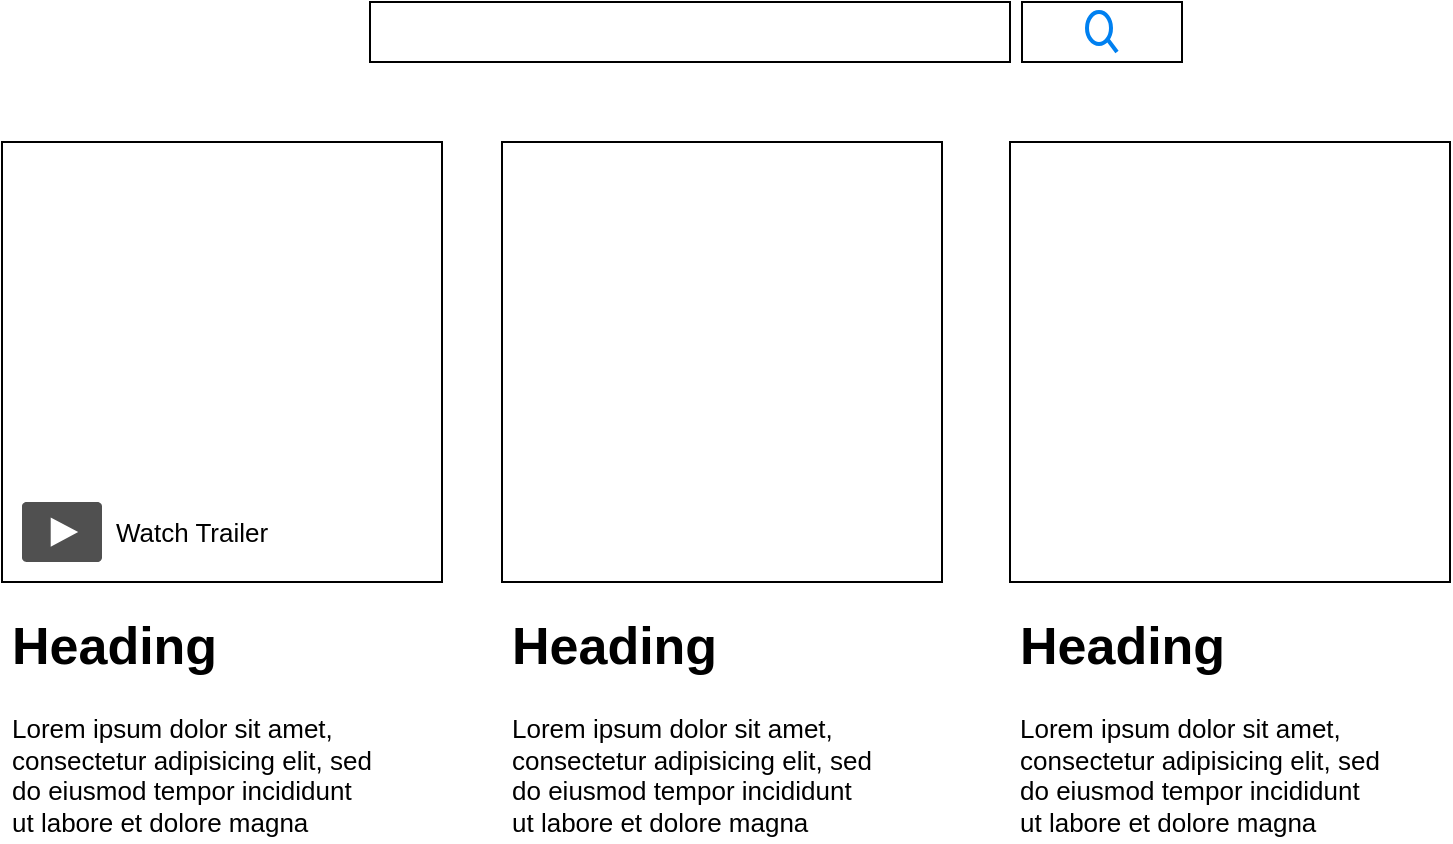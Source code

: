 <mxfile version="14.1.8" type="device" pages="2"><diagram id="L4m6o6ScoaSyILYXmEJ1" name="Home"><mxGraphModel dx="1086" dy="846" grid="1" gridSize="10" guides="1" tooltips="1" connect="1" arrows="1" fold="1" page="1" pageScale="1" pageWidth="827" pageHeight="1169" math="0" shadow="0"><root><mxCell id="PxkbA0bCx9F4Ctq8A_w2-0"/><mxCell id="PxkbA0bCx9F4Ctq8A_w2-1" parent="PxkbA0bCx9F4Ctq8A_w2-0"/><mxCell id="S044pWQDaUTVpLyoLvI_-0" value="" style="rounded=0;whiteSpace=wrap;html=1;" vertex="1" parent="PxkbA0bCx9F4Ctq8A_w2-1"><mxGeometry x="224" y="30" width="320" height="30" as="geometry"/></mxCell><mxCell id="S044pWQDaUTVpLyoLvI_-1" value="" style="rounded=0;whiteSpace=wrap;html=1;" vertex="1" parent="PxkbA0bCx9F4Ctq8A_w2-1"><mxGeometry x="550" y="30" width="80" height="30" as="geometry"/></mxCell><mxCell id="S044pWQDaUTVpLyoLvI_-2" value="" style="html=1;verticalLabelPosition=bottom;align=center;labelBackgroundColor=#ffffff;verticalAlign=top;strokeWidth=2;strokeColor=#0080F0;shadow=0;dashed=0;shape=mxgraph.ios7.icons.looking_glass;fontSize=13;" vertex="1" parent="PxkbA0bCx9F4Ctq8A_w2-1"><mxGeometry x="582.5" y="35" width="15" height="20" as="geometry"/></mxCell><mxCell id="S044pWQDaUTVpLyoLvI_-3" value="" style="whiteSpace=wrap;html=1;aspect=fixed;fontSize=13;align=left;" vertex="1" parent="PxkbA0bCx9F4Ctq8A_w2-1"><mxGeometry x="40" y="100" width="220" height="220" as="geometry"/></mxCell><mxCell id="S044pWQDaUTVpLyoLvI_-6" value="&lt;h1&gt;Heading&lt;/h1&gt;&lt;p&gt;Lorem ipsum dolor sit amet, consectetur adipisicing elit, sed do eiusmod tempor incididunt ut labore et dolore magna aliqua.&lt;/p&gt;" style="text;html=1;strokeColor=none;fillColor=none;spacing=5;spacingTop=-20;whiteSpace=wrap;overflow=hidden;rounded=0;fontSize=13;align=left;" vertex="1" parent="PxkbA0bCx9F4Ctq8A_w2-1"><mxGeometry x="40" y="330" width="190" height="120" as="geometry"/></mxCell><mxCell id="S044pWQDaUTVpLyoLvI_-7" value="" style="pointerEvents=1;shadow=0;dashed=0;html=1;strokeColor=none;fillColor=#505050;labelPosition=center;verticalLabelPosition=bottom;verticalAlign=top;outlineConnect=0;align=center;shape=mxgraph.office.concepts.video_play;fontSize=13;" vertex="1" parent="PxkbA0bCx9F4Ctq8A_w2-1"><mxGeometry x="50" y="280" width="40" height="30" as="geometry"/></mxCell><UserObject label="Watch Trailer" placeholders="1" id="S044pWQDaUTVpLyoLvI_-8"><mxCell style="text;html=1;strokeColor=none;fillColor=none;align=center;verticalAlign=middle;whiteSpace=wrap;overflow=hidden;fontSize=13;" vertex="1" parent="PxkbA0bCx9F4Ctq8A_w2-1"><mxGeometry x="55" y="285" width="160" height="20" as="geometry"/></mxCell></UserObject><mxCell id="S044pWQDaUTVpLyoLvI_-9" value="" style="whiteSpace=wrap;html=1;aspect=fixed;fontSize=13;align=left;" vertex="1" parent="PxkbA0bCx9F4Ctq8A_w2-1"><mxGeometry x="290" y="100" width="220" height="220" as="geometry"/></mxCell><mxCell id="S044pWQDaUTVpLyoLvI_-10" value="&lt;h1&gt;Heading&lt;/h1&gt;&lt;p&gt;Lorem ipsum dolor sit amet, consectetur adipisicing elit, sed do eiusmod tempor incididunt ut labore et dolore magna aliqua.&lt;/p&gt;" style="text;html=1;strokeColor=none;fillColor=none;spacing=5;spacingTop=-20;whiteSpace=wrap;overflow=hidden;rounded=0;fontSize=13;align=left;" vertex="1" parent="PxkbA0bCx9F4Ctq8A_w2-1"><mxGeometry x="290" y="330" width="190" height="120" as="geometry"/></mxCell><mxCell id="S044pWQDaUTVpLyoLvI_-13" value="" style="whiteSpace=wrap;html=1;aspect=fixed;fontSize=13;align=left;" vertex="1" parent="PxkbA0bCx9F4Ctq8A_w2-1"><mxGeometry x="544" y="100" width="220" height="220" as="geometry"/></mxCell><mxCell id="S044pWQDaUTVpLyoLvI_-14" value="&lt;h1&gt;Heading&lt;/h1&gt;&lt;p&gt;Lorem ipsum dolor sit amet, consectetur adipisicing elit, sed do eiusmod tempor incididunt ut labore et dolore magna aliqua.&lt;/p&gt;" style="text;html=1;strokeColor=none;fillColor=none;spacing=5;spacingTop=-20;whiteSpace=wrap;overflow=hidden;rounded=0;fontSize=13;align=left;" vertex="1" parent="PxkbA0bCx9F4Ctq8A_w2-1"><mxGeometry x="544" y="330" width="190" height="120" as="geometry"/></mxCell></root></mxGraphModel></diagram><diagram id="jBoVaOF87V_lflc24OM5" name="Detalhe"><mxGraphModel dx="1086" dy="846" grid="1" gridSize="10" guides="1" tooltips="1" connect="1" arrows="1" fold="1" page="1" pageScale="1" pageWidth="827" pageHeight="1169" math="0" shadow="0"><root><mxCell id="0"/><mxCell id="1" parent="0"/><mxCell id="rAfWZC0plAIKx48nXNi3-31" value="detalhe-movie" parent="0"/><mxCell id="rAfWZC0plAIKx48nXNi3-49" value="" style="rounded=1;whiteSpace=wrap;html=1;" vertex="1" parent="rAfWZC0plAIKx48nXNi3-31"><mxGeometry x="110" y="90" width="410" height="350" as="geometry"/></mxCell><mxCell id="rAfWZC0plAIKx48nXNi3-34" value="&lt;h1&gt;Heading&lt;/h1&gt;&lt;p&gt;Lorem ipsum dolor sit amet, consectetur adipisicing elit, sed do eiusmod tempor incididunt ut labore et dolore magna aliqua.&lt;/p&gt;" style="text;html=1;strokeColor=none;fillColor=none;spacing=5;spacingTop=-20;whiteSpace=wrap;overflow=hidden;rounded=0;" vertex="1" parent="rAfWZC0plAIKx48nXNi3-31"><mxGeometry x="557" y="90" width="270" height="300" as="geometry"/></mxCell><mxCell id="rAfWZC0plAIKx48nXNi3-35" value="" style="rounded=1;whiteSpace=wrap;html=1;" vertex="1" parent="rAfWZC0plAIKx48nXNi3-31"><mxGeometry x="110" y="450" width="121.892" height="60" as="geometry"/></mxCell><mxCell id="rAfWZC0plAIKx48nXNi3-36" value="" style="rounded=1;whiteSpace=wrap;html=1;" vertex="1" parent="rAfWZC0plAIKx48nXNi3-31"><mxGeometry x="254.054" y="450" width="121.892" height="60" as="geometry"/></mxCell><mxCell id="rAfWZC0plAIKx48nXNi3-37" value="" style="rounded=1;whiteSpace=wrap;html=1;" vertex="1" parent="rAfWZC0plAIKx48nXNi3-31"><mxGeometry x="398.108" y="450" width="121.892" height="60" as="geometry"/></mxCell><mxCell id="rAfWZC0plAIKx48nXNi3-39" value="&lt;div&gt;Mussum Ipsum, cacilds vidis litro abertis. Suco de cevadiss, é um leite divinis, qui tem lupuliz, matis, aguis e fermentis. Per aumento de cachacis, eu reclamis. Si num tem leite então bota uma pinga aí cumpadi! Todo mundo vê os porris que eu tomo, mas ninguém vê os tombis que eu levo!&lt;/div&gt;&lt;div&gt;&lt;br&gt;&lt;/div&gt;&lt;div&gt;Quem num gosta di mé, boa gentis num é. Aenean aliquam molestie leo, vitae iaculis nisl. Copo furadis é disculpa de bebadis, arcu quam euismod magna. Suco de cevadiss deixa as pessoas mais interessantis.&lt;/div&gt;&lt;div&gt;&lt;br&gt;&lt;/div&gt;&lt;div&gt;Admodum accumsan disputationi eu sit. Vide electram sadipscing et per. Manduma pindureta quium dia nois paga. Interessantiss quisso pudia ce receita de bolis, mais bolis eu num gostis. Si u mundo tá muito paradis? Toma um mé que o mundo vai girarzis!&lt;/div&gt;&lt;div&gt;&lt;br&gt;&lt;/div&gt;&lt;div&gt;Mais vale um bebadis conhecidiss, que um alcoolatra anonimis. Tá deprimidis, eu conheço uma cachacis que pode alegrar sua vidis. Viva Forevis aptent taciti sociosqu ad litora torquent. Não sou faixa preta cumpadi, sou preto inteiris, inteiris.&lt;/div&gt;" style="text;html=1;strokeColor=none;fillColor=none;align=center;verticalAlign=middle;whiteSpace=wrap;rounded=0;labelPosition=center;verticalLabelPosition=middle;" vertex="1" parent="rAfWZC0plAIKx48nXNi3-31"><mxGeometry x="110" y="520" width="420" height="290" as="geometry"/></mxCell><mxCell id="rAfWZC0plAIKx48nXNi3-41" value="Data de lançamento" style="text;strokeColor=none;fillColor=none;html=1;fontSize=13;fontStyle=1;verticalAlign=middle;align=left;" vertex="1" parent="rAfWZC0plAIKx48nXNi3-31"><mxGeometry x="560" y="310" width="100" height="40" as="geometry"/></mxCell><mxCell id="rAfWZC0plAIKx48nXNi3-42" value="IMDB" style="text;strokeColor=none;fillColor=none;html=1;fontSize=13;fontStyle=1;verticalAlign=middle;align=left;" vertex="1" parent="rAfWZC0plAIKx48nXNi3-31"><mxGeometry x="560" y="380" width="100" height="40" as="geometry"/></mxCell><mxCell id="rAfWZC0plAIKx48nXNi3-43" value="Média" style="text;strokeColor=none;fillColor=none;html=1;fontSize=13;fontStyle=1;verticalAlign=middle;align=left;" vertex="1" parent="rAfWZC0plAIKx48nXNi3-31"><mxGeometry x="560" y="415" width="100" height="40" as="geometry"/></mxCell><mxCell id="rAfWZC0plAIKx48nXNi3-44" value="Título original" style="text;strokeColor=none;fillColor=none;html=1;fontSize=13;fontStyle=1;verticalAlign=middle;align=left;" vertex="1" parent="rAfWZC0plAIKx48nXNi3-31"><mxGeometry x="560" y="240" width="100" height="40" as="geometry"/></mxCell><mxCell id="rAfWZC0plAIKx48nXNi3-45" value="Popularidade" style="text;strokeColor=none;fillColor=none;html=1;fontSize=13;fontStyle=1;verticalAlign=middle;align=left;" vertex="1" parent="rAfWZC0plAIKx48nXNi3-31"><mxGeometry x="560" y="450" width="100" height="40" as="geometry"/></mxCell><mxCell id="rAfWZC0plAIKx48nXNi3-47" value="Gênero" style="text;strokeColor=none;fillColor=none;html=1;fontSize=13;fontStyle=1;verticalAlign=middle;align=left;" vertex="1" parent="rAfWZC0plAIKx48nXNi3-31"><mxGeometry x="560" y="345" width="100" height="40" as="geometry"/></mxCell><mxCell id="rAfWZC0plAIKx48nXNi3-48" value="Idioma de origem" style="text;strokeColor=none;fillColor=none;html=1;fontSize=13;fontStyle=1;verticalAlign=middle;align=left;" vertex="1" parent="rAfWZC0plAIKx48nXNi3-31"><mxGeometry x="560" y="275" width="100" height="40" as="geometry"/></mxCell><mxCell id="rAfWZC0plAIKx48nXNi3-51" value="Actor" style="shape=umlActor;verticalLabelPosition=bottom;verticalAlign=top;html=1;outlineConnect=0;fontSize=13;align=left;" vertex="1" parent="rAfWZC0plAIKx48nXNi3-31"><mxGeometry x="245" y="160" width="140" height="230" as="geometry"/></mxCell><mxCell id="rAfWZC0plAIKx48nXNi3-52" value="" style="rounded=0;whiteSpace=wrap;html=1;" vertex="1" parent="rAfWZC0plAIKx48nXNi3-31"><mxGeometry x="224" y="30" width="320" height="30" as="geometry"/></mxCell><mxCell id="rAfWZC0plAIKx48nXNi3-30" value="home" parent="0"/><mxCell id="rAfWZC0plAIKx48nXNi3-13" value="" style="rounded=0;whiteSpace=wrap;html=1;" vertex="1" parent="rAfWZC0plAIKx48nXNi3-30"><mxGeometry x="550" y="30" width="80" height="30" as="geometry"/></mxCell><mxCell id="Chk8vSSwkvk7o7uIZVzw-5" value="" style="html=1;verticalLabelPosition=bottom;align=center;labelBackgroundColor=#ffffff;verticalAlign=top;strokeWidth=2;strokeColor=#0080F0;shadow=0;dashed=0;shape=mxgraph.ios7.icons.looking_glass;fontSize=13;" vertex="1" parent="rAfWZC0plAIKx48nXNi3-30"><mxGeometry x="582.5" y="35" width="15" height="20" as="geometry"/></mxCell></root></mxGraphModel></diagram></mxfile>